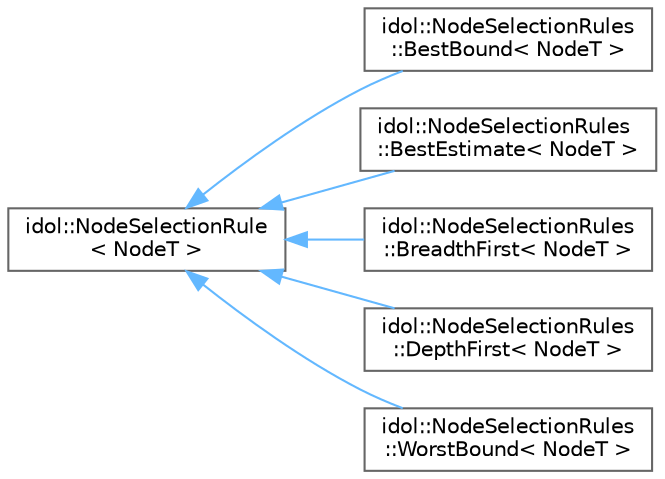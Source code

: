 digraph "Graphical Class Hierarchy"
{
 // LATEX_PDF_SIZE
  bgcolor="transparent";
  edge [fontname=Helvetica,fontsize=10,labelfontname=Helvetica,labelfontsize=10];
  node [fontname=Helvetica,fontsize=10,shape=box,height=0.2,width=0.4];
  rankdir="LR";
  Node0 [id="Node000000",label="idol::NodeSelectionRule\l\< NodeT \>",height=0.2,width=0.4,color="grey40", fillcolor="white", style="filled",URL="$classidol_1_1NodeSelectionRule.html",tooltip=" "];
  Node0 -> Node1 [id="edge92_Node000000_Node000001",dir="back",color="steelblue1",style="solid",tooltip=" "];
  Node1 [id="Node000001",label="idol::NodeSelectionRules\l::BestBound\< NodeT \>",height=0.2,width=0.4,color="grey40", fillcolor="white", style="filled",URL="$classidol_1_1NodeSelectionRules_1_1BestBound.html",tooltip=" "];
  Node0 -> Node2 [id="edge93_Node000000_Node000002",dir="back",color="steelblue1",style="solid",tooltip=" "];
  Node2 [id="Node000002",label="idol::NodeSelectionRules\l::BestEstimate\< NodeT \>",height=0.2,width=0.4,color="grey40", fillcolor="white", style="filled",URL="$classidol_1_1NodeSelectionRules_1_1BestEstimate.html",tooltip=" "];
  Node0 -> Node3 [id="edge94_Node000000_Node000003",dir="back",color="steelblue1",style="solid",tooltip=" "];
  Node3 [id="Node000003",label="idol::NodeSelectionRules\l::BreadthFirst\< NodeT \>",height=0.2,width=0.4,color="grey40", fillcolor="white", style="filled",URL="$classidol_1_1NodeSelectionRules_1_1BreadthFirst.html",tooltip=" "];
  Node0 -> Node4 [id="edge95_Node000000_Node000004",dir="back",color="steelblue1",style="solid",tooltip=" "];
  Node4 [id="Node000004",label="idol::NodeSelectionRules\l::DepthFirst\< NodeT \>",height=0.2,width=0.4,color="grey40", fillcolor="white", style="filled",URL="$classidol_1_1NodeSelectionRules_1_1DepthFirst.html",tooltip=" "];
  Node0 -> Node5 [id="edge96_Node000000_Node000005",dir="back",color="steelblue1",style="solid",tooltip=" "];
  Node5 [id="Node000005",label="idol::NodeSelectionRules\l::WorstBound\< NodeT \>",height=0.2,width=0.4,color="grey40", fillcolor="white", style="filled",URL="$classidol_1_1NodeSelectionRules_1_1WorstBound.html",tooltip=" "];
}
